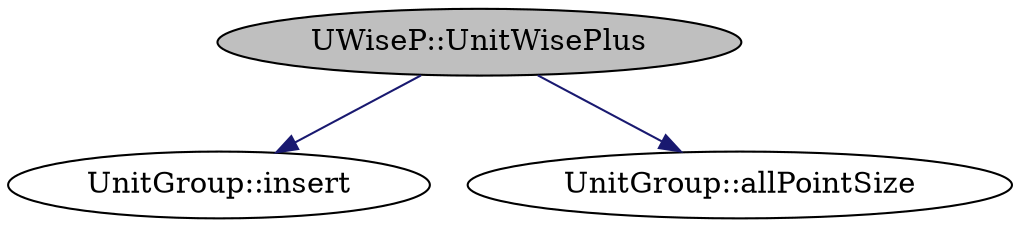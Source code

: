 digraph "UWiseP::UnitWisePlus"
{
  Node1 [label="UWiseP::UnitWisePlus",height=0.2,width=0.4,color="black", fillcolor="grey75", style="filled" fontcolor="black"];
  Node1 -> Node2 [color="midnightblue",fontsize="10",style="solid",fontname="Helvetica"];
  Node2 [label="UnitGroup::insert",height=0.2,width=0.4,color="black", fillcolor="white", style="filled",URL="$classUnitGroup.html#abdb14b66e8d81b0da9db9a89bfa939ad"];
  Node1 -> Node3 [color="midnightblue",fontsize="10",style="solid",fontname="Helvetica"];
  Node3 [label="UnitGroup::allPointSize",height=0.2,width=0.4,color="black", fillcolor="white", style="filled",URL="$classUnitGroup.html#a6d1349f12ddfc16406c0299b5fbd91cf"];
}
